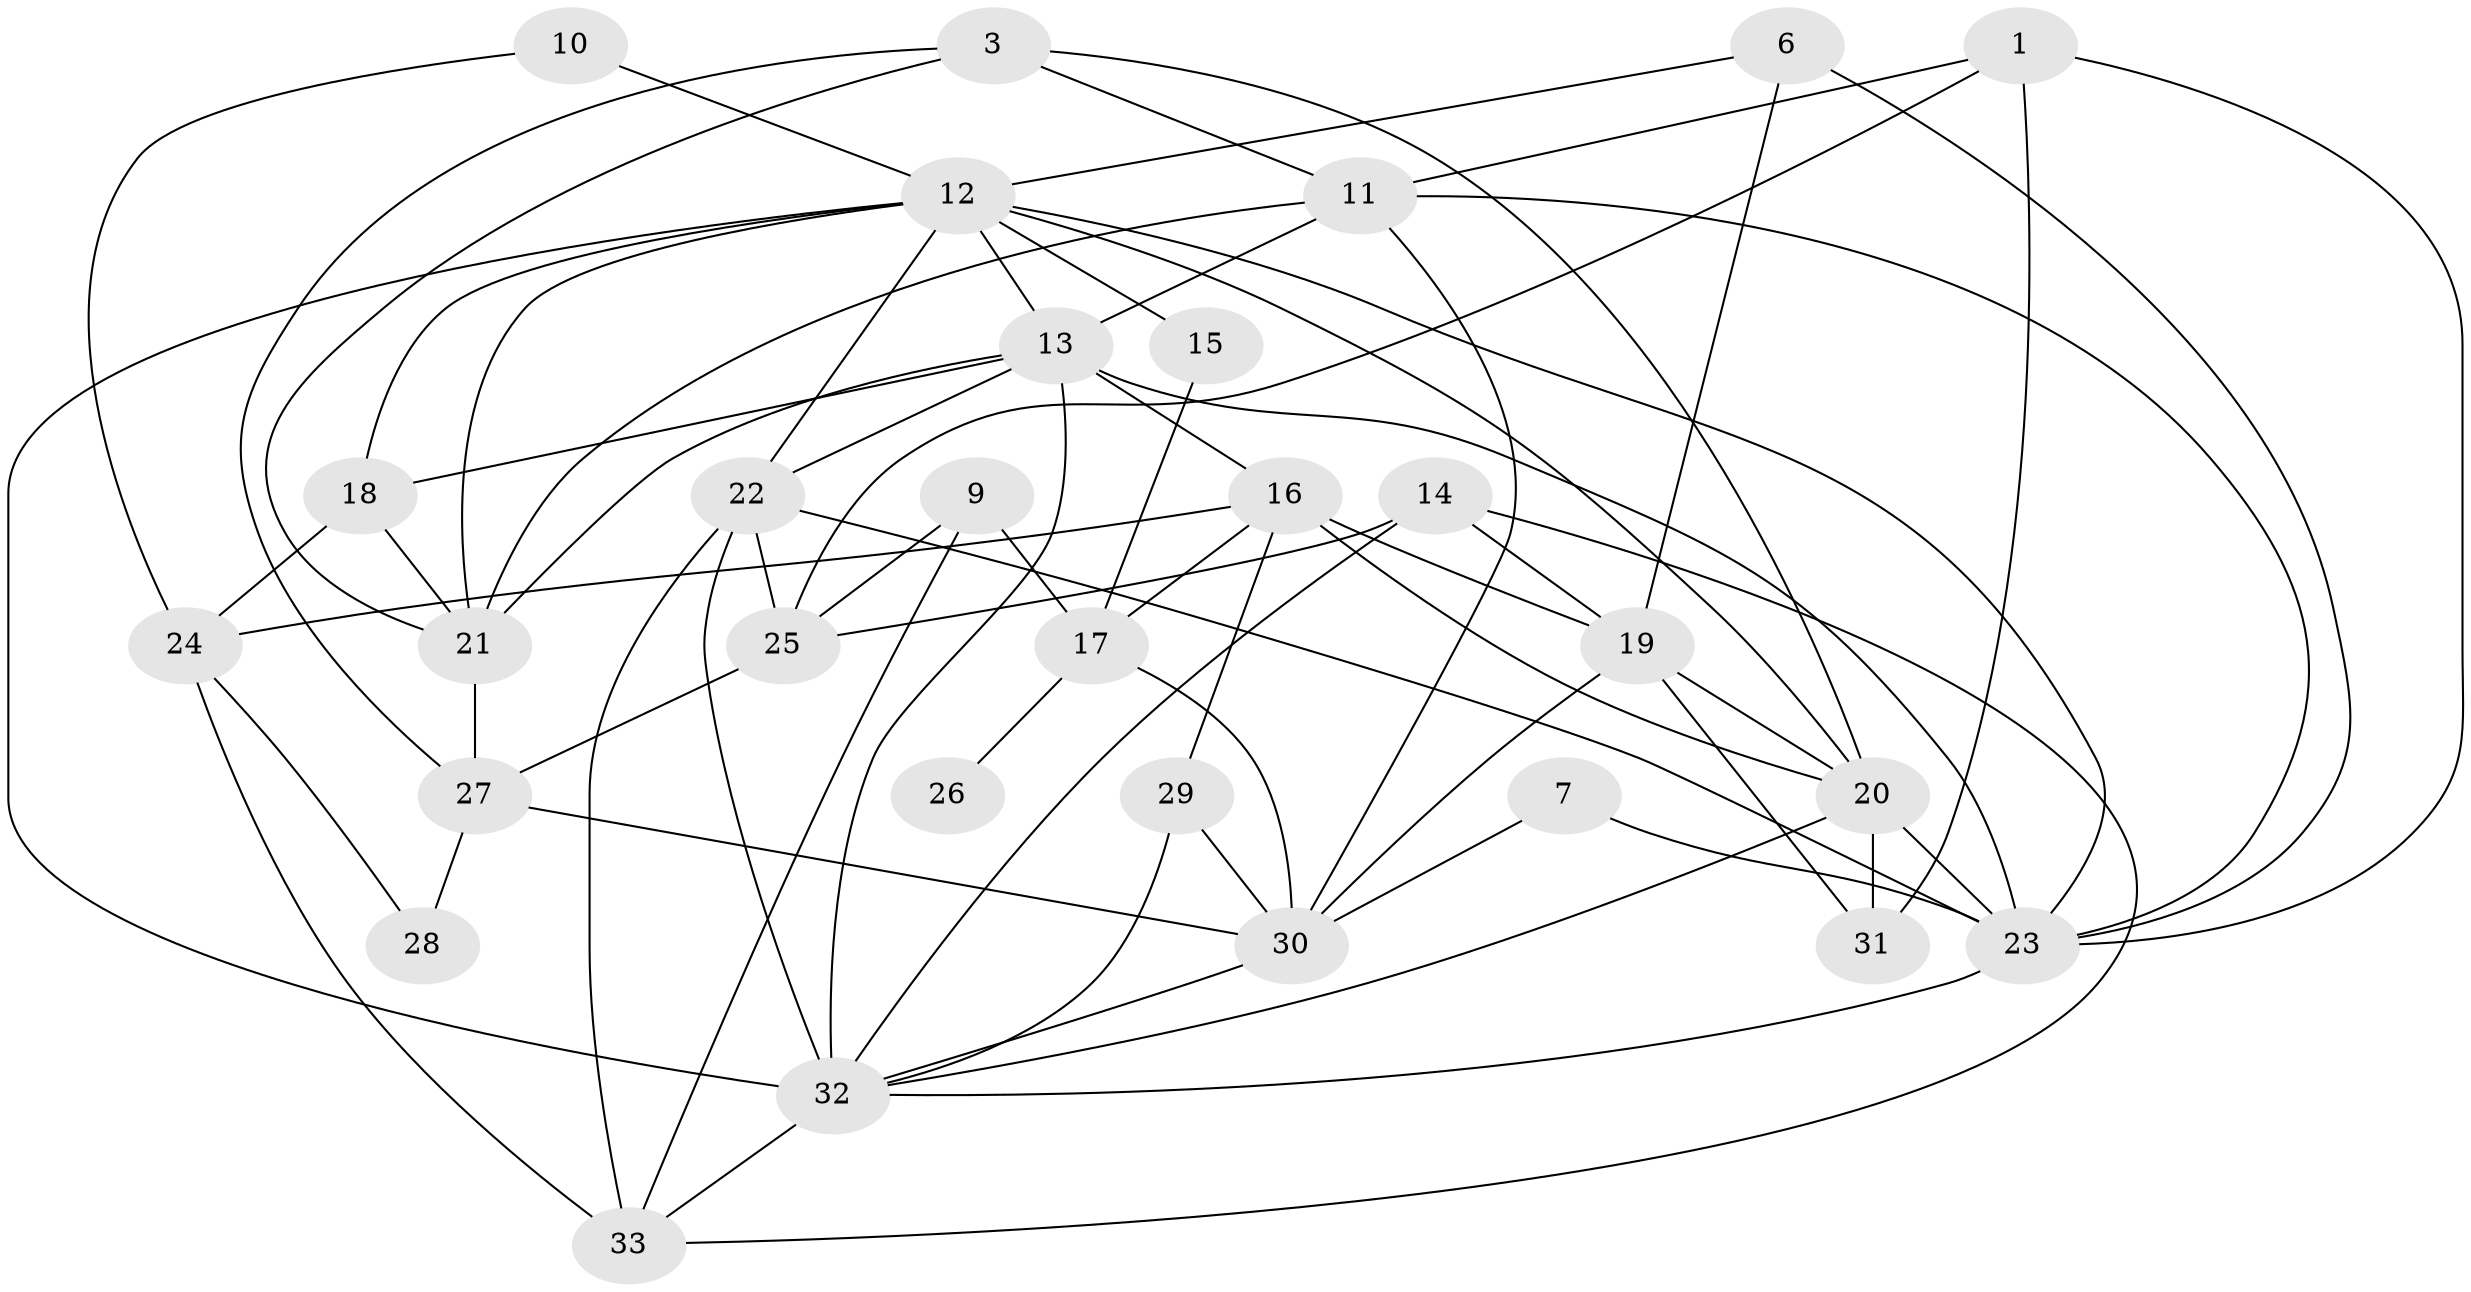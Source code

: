 // original degree distribution, {4: 0.2018348623853211, 2: 0.23853211009174313, 0: 0.03669724770642202, 1: 0.1559633027522936, 3: 0.23853211009174313, 7: 0.009174311926605505, 5: 0.05504587155963303, 6: 0.05504587155963303, 8: 0.009174311926605505}
// Generated by graph-tools (version 1.1) at 2025/35/03/04/25 23:35:46]
// undirected, 29 vertices, 71 edges
graph export_dot {
  node [color=gray90,style=filled];
  1;
  3;
  6;
  7;
  9;
  10;
  11;
  12;
  13;
  14;
  15;
  16;
  17;
  18;
  19;
  20;
  21;
  22;
  23;
  24;
  25;
  26;
  27;
  28;
  29;
  30;
  31;
  32;
  33;
  1 -- 11 [weight=1.0];
  1 -- 23 [weight=1.0];
  1 -- 25 [weight=1.0];
  1 -- 31 [weight=1.0];
  3 -- 11 [weight=1.0];
  3 -- 20 [weight=1.0];
  3 -- 21 [weight=1.0];
  3 -- 27 [weight=1.0];
  6 -- 12 [weight=1.0];
  6 -- 19 [weight=1.0];
  6 -- 23 [weight=1.0];
  7 -- 23 [weight=1.0];
  7 -- 30 [weight=1.0];
  9 -- 17 [weight=1.0];
  9 -- 25 [weight=1.0];
  9 -- 33 [weight=1.0];
  10 -- 12 [weight=1.0];
  10 -- 24 [weight=1.0];
  11 -- 13 [weight=1.0];
  11 -- 21 [weight=1.0];
  11 -- 23 [weight=1.0];
  11 -- 30 [weight=1.0];
  12 -- 13 [weight=1.0];
  12 -- 15 [weight=1.0];
  12 -- 18 [weight=1.0];
  12 -- 20 [weight=2.0];
  12 -- 21 [weight=2.0];
  12 -- 22 [weight=1.0];
  12 -- 23 [weight=1.0];
  12 -- 32 [weight=1.0];
  13 -- 16 [weight=1.0];
  13 -- 18 [weight=1.0];
  13 -- 21 [weight=1.0];
  13 -- 22 [weight=1.0];
  13 -- 23 [weight=1.0];
  13 -- 32 [weight=3.0];
  14 -- 19 [weight=1.0];
  14 -- 25 [weight=1.0];
  14 -- 32 [weight=1.0];
  14 -- 33 [weight=1.0];
  15 -- 17 [weight=1.0];
  16 -- 17 [weight=1.0];
  16 -- 19 [weight=1.0];
  16 -- 20 [weight=1.0];
  16 -- 24 [weight=1.0];
  16 -- 29 [weight=1.0];
  17 -- 26 [weight=1.0];
  17 -- 30 [weight=1.0];
  18 -- 21 [weight=1.0];
  18 -- 24 [weight=1.0];
  19 -- 20 [weight=1.0];
  19 -- 30 [weight=1.0];
  19 -- 31 [weight=1.0];
  20 -- 23 [weight=1.0];
  20 -- 31 [weight=2.0];
  20 -- 32 [weight=1.0];
  21 -- 27 [weight=1.0];
  22 -- 23 [weight=1.0];
  22 -- 25 [weight=1.0];
  22 -- 32 [weight=1.0];
  22 -- 33 [weight=2.0];
  23 -- 32 [weight=1.0];
  24 -- 28 [weight=1.0];
  24 -- 33 [weight=1.0];
  25 -- 27 [weight=2.0];
  27 -- 28 [weight=1.0];
  27 -- 30 [weight=1.0];
  29 -- 30 [weight=1.0];
  29 -- 32 [weight=1.0];
  30 -- 32 [weight=1.0];
  32 -- 33 [weight=1.0];
}
